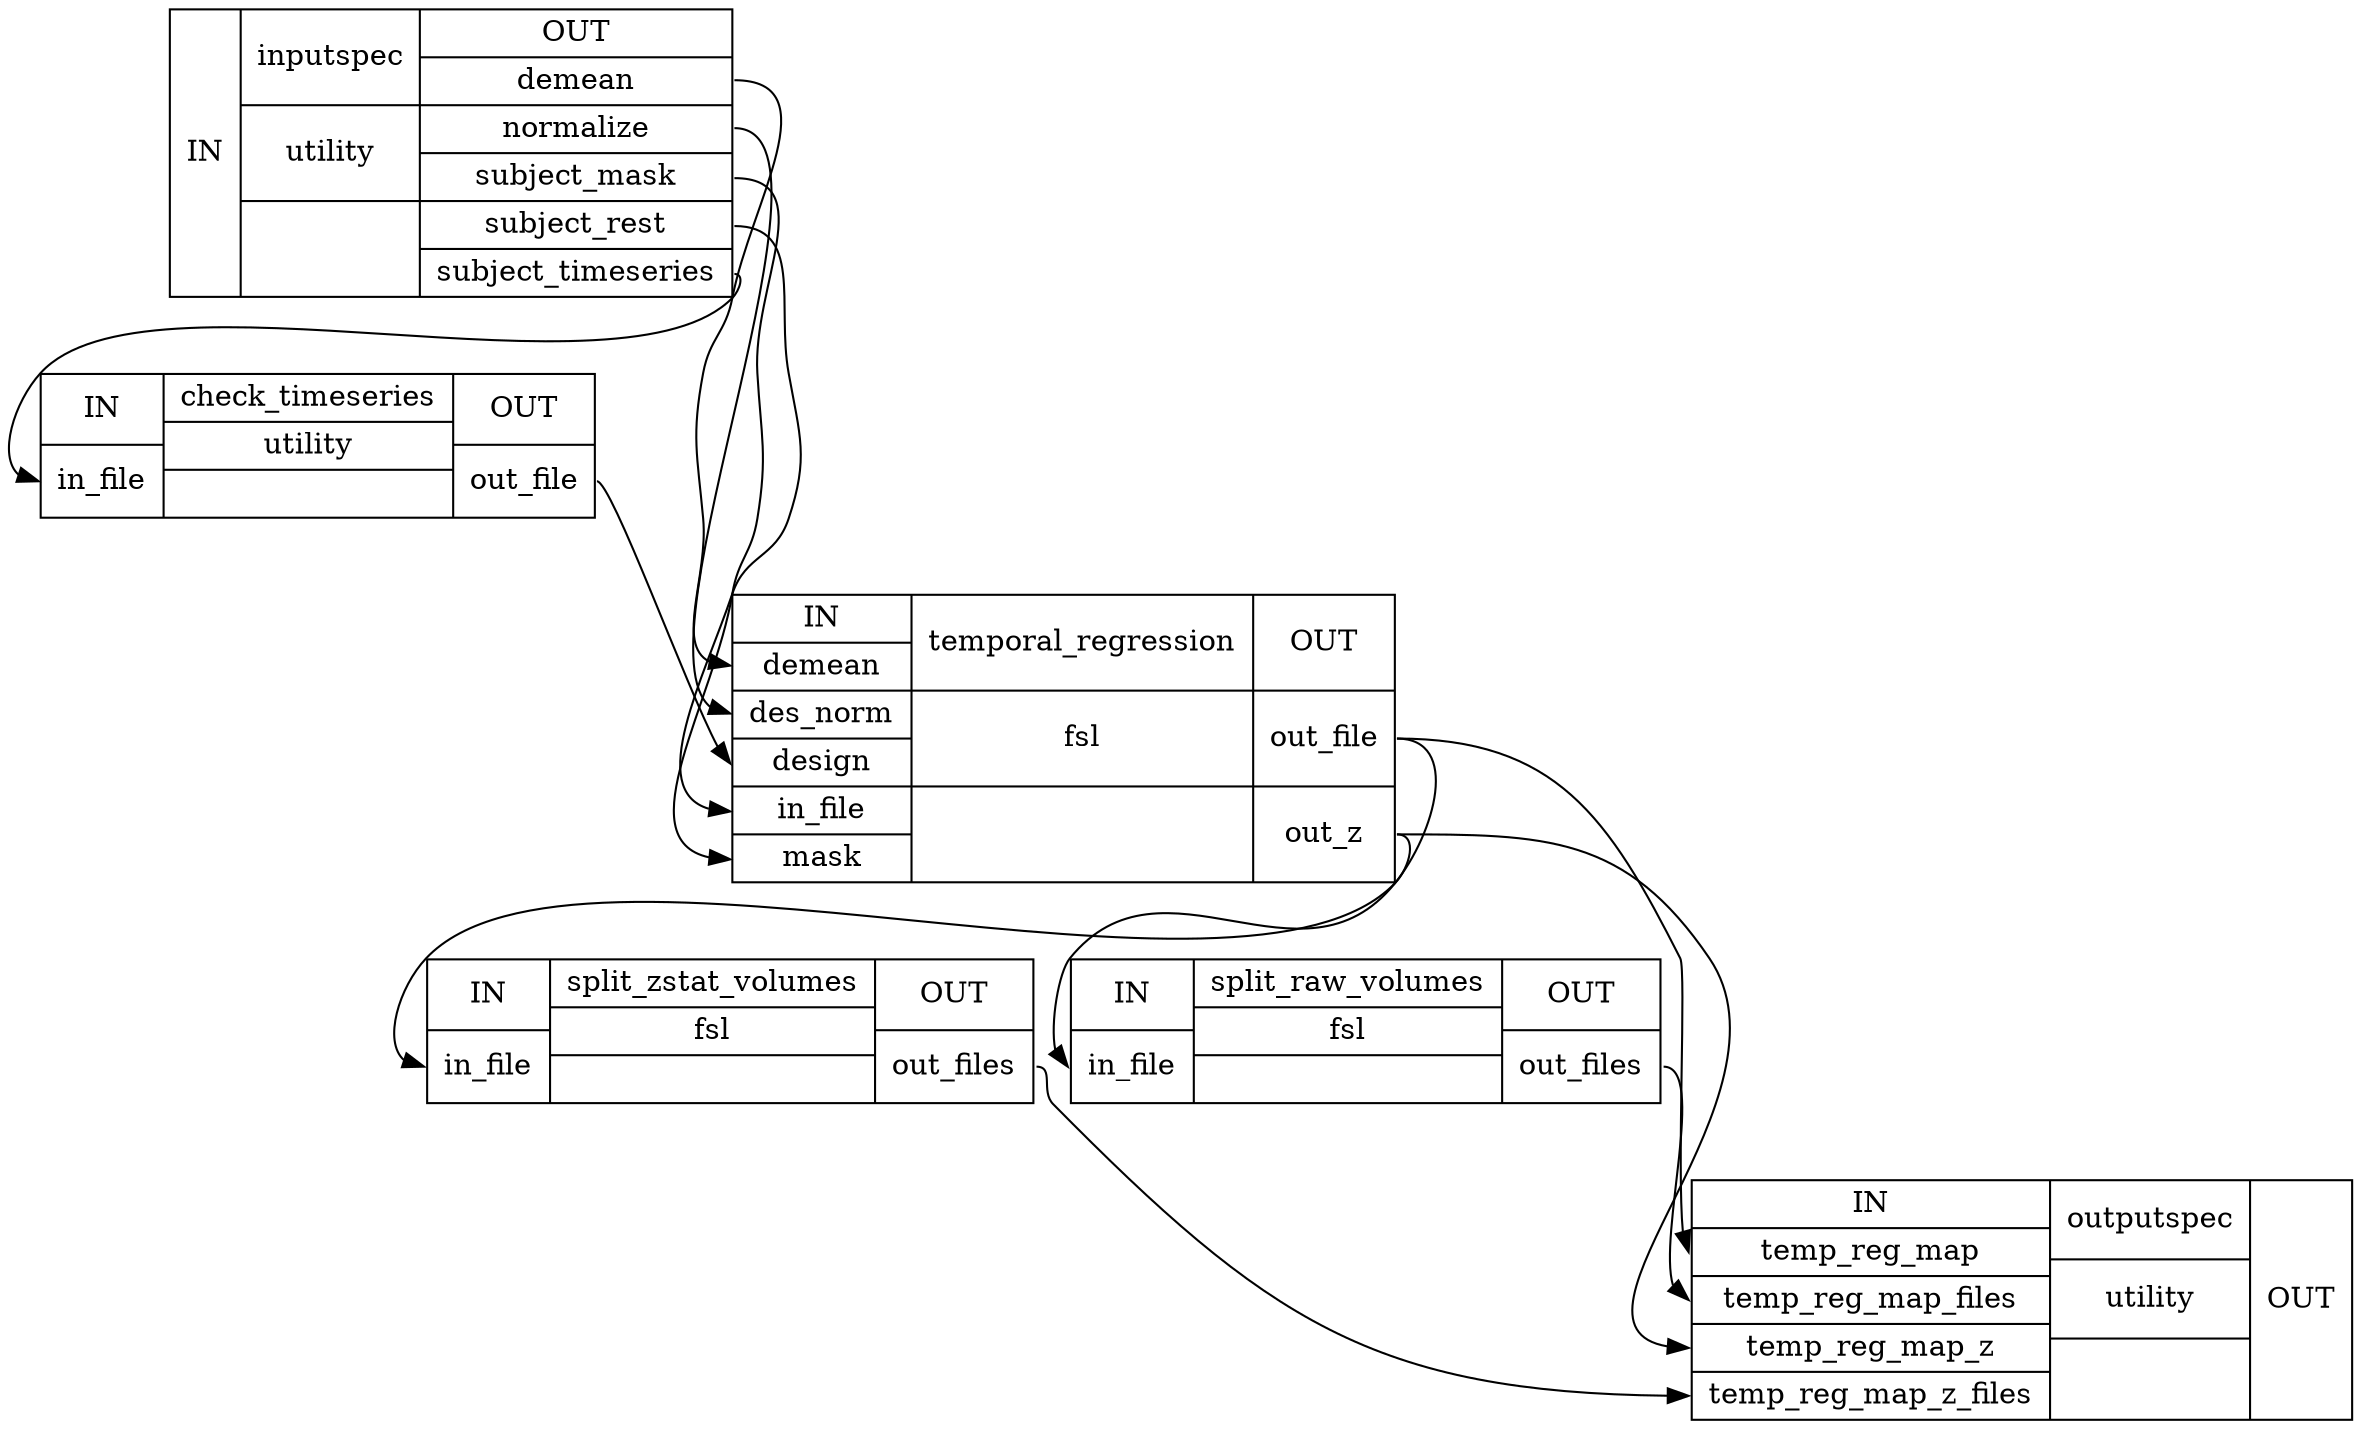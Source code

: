 digraph structs {
node [shape=record];
temporal_reginputspec [label="{IN}|{ inputspec | utility |  }|{OUT|<outdemean> demean|<outnormalize> normalize|<outsubjectmask> subject_mask|<outsubjectrest> subject_rest|<outsubjecttimeseries> subject_timeseries}"];
temporal_regcheck_timeseries [label="{IN|<ininfile> in_file}|{ check_timeseries | utility |  }|{OUT|<outoutfile> out_file}"];
temporal_regtemporal_regression [label="{IN|<indemean> demean|<indesnorm> des_norm|<indesign> design|<ininfile> in_file|<inmask> mask}|{ temporal_regression | fsl |  }|{OUT|<outoutfile> out_file|<outoutz> out_z}"];
temporal_regsplit_zstat_volumes [label="{IN|<ininfile> in_file}|{ split_zstat_volumes | fsl |  }|{OUT|<outoutfiles> out_files}"];
temporal_regsplit_raw_volumes [label="{IN|<ininfile> in_file}|{ split_raw_volumes | fsl |  }|{OUT|<outoutfiles> out_files}"];
temporal_regoutputspec [label="{IN|<intempregmap> temp_reg_map|<intempregmapfiles> temp_reg_map_files|<intempregmapz> temp_reg_map_z|<intempregmapzfiles> temp_reg_map_z_files}|{ outputspec | utility |  }|{OUT}"];
temporal_regcheck_timeseries:outoutfile:e -> temporal_regtemporal_regression:indesign:w;
temporal_reginputspec:outdemean:e -> temporal_regtemporal_regression:indemean:w;
temporal_reginputspec:outnormalize:e -> temporal_regtemporal_regression:indesnorm:w;
temporal_reginputspec:outsubjectmask:e -> temporal_regtemporal_regression:inmask:w;
temporal_reginputspec:outsubjectrest:e -> temporal_regtemporal_regression:ininfile:w;
temporal_reginputspec:outsubjecttimeseries:e -> temporal_regcheck_timeseries:ininfile:w;
temporal_regsplit_raw_volumes:outoutfiles:e -> temporal_regoutputspec:intempregmapfiles:w;
temporal_regsplit_zstat_volumes:outoutfiles:e -> temporal_regoutputspec:intempregmapzfiles:w;
temporal_regtemporal_regression:outoutfile:e -> temporal_regoutputspec:intempregmap:w;
temporal_regtemporal_regression:outoutfile:e -> temporal_regsplit_raw_volumes:ininfile:w;
temporal_regtemporal_regression:outoutz:e -> temporal_regoutputspec:intempregmapz:w;
temporal_regtemporal_regression:outoutz:e -> temporal_regsplit_zstat_volumes:ininfile:w;
}
